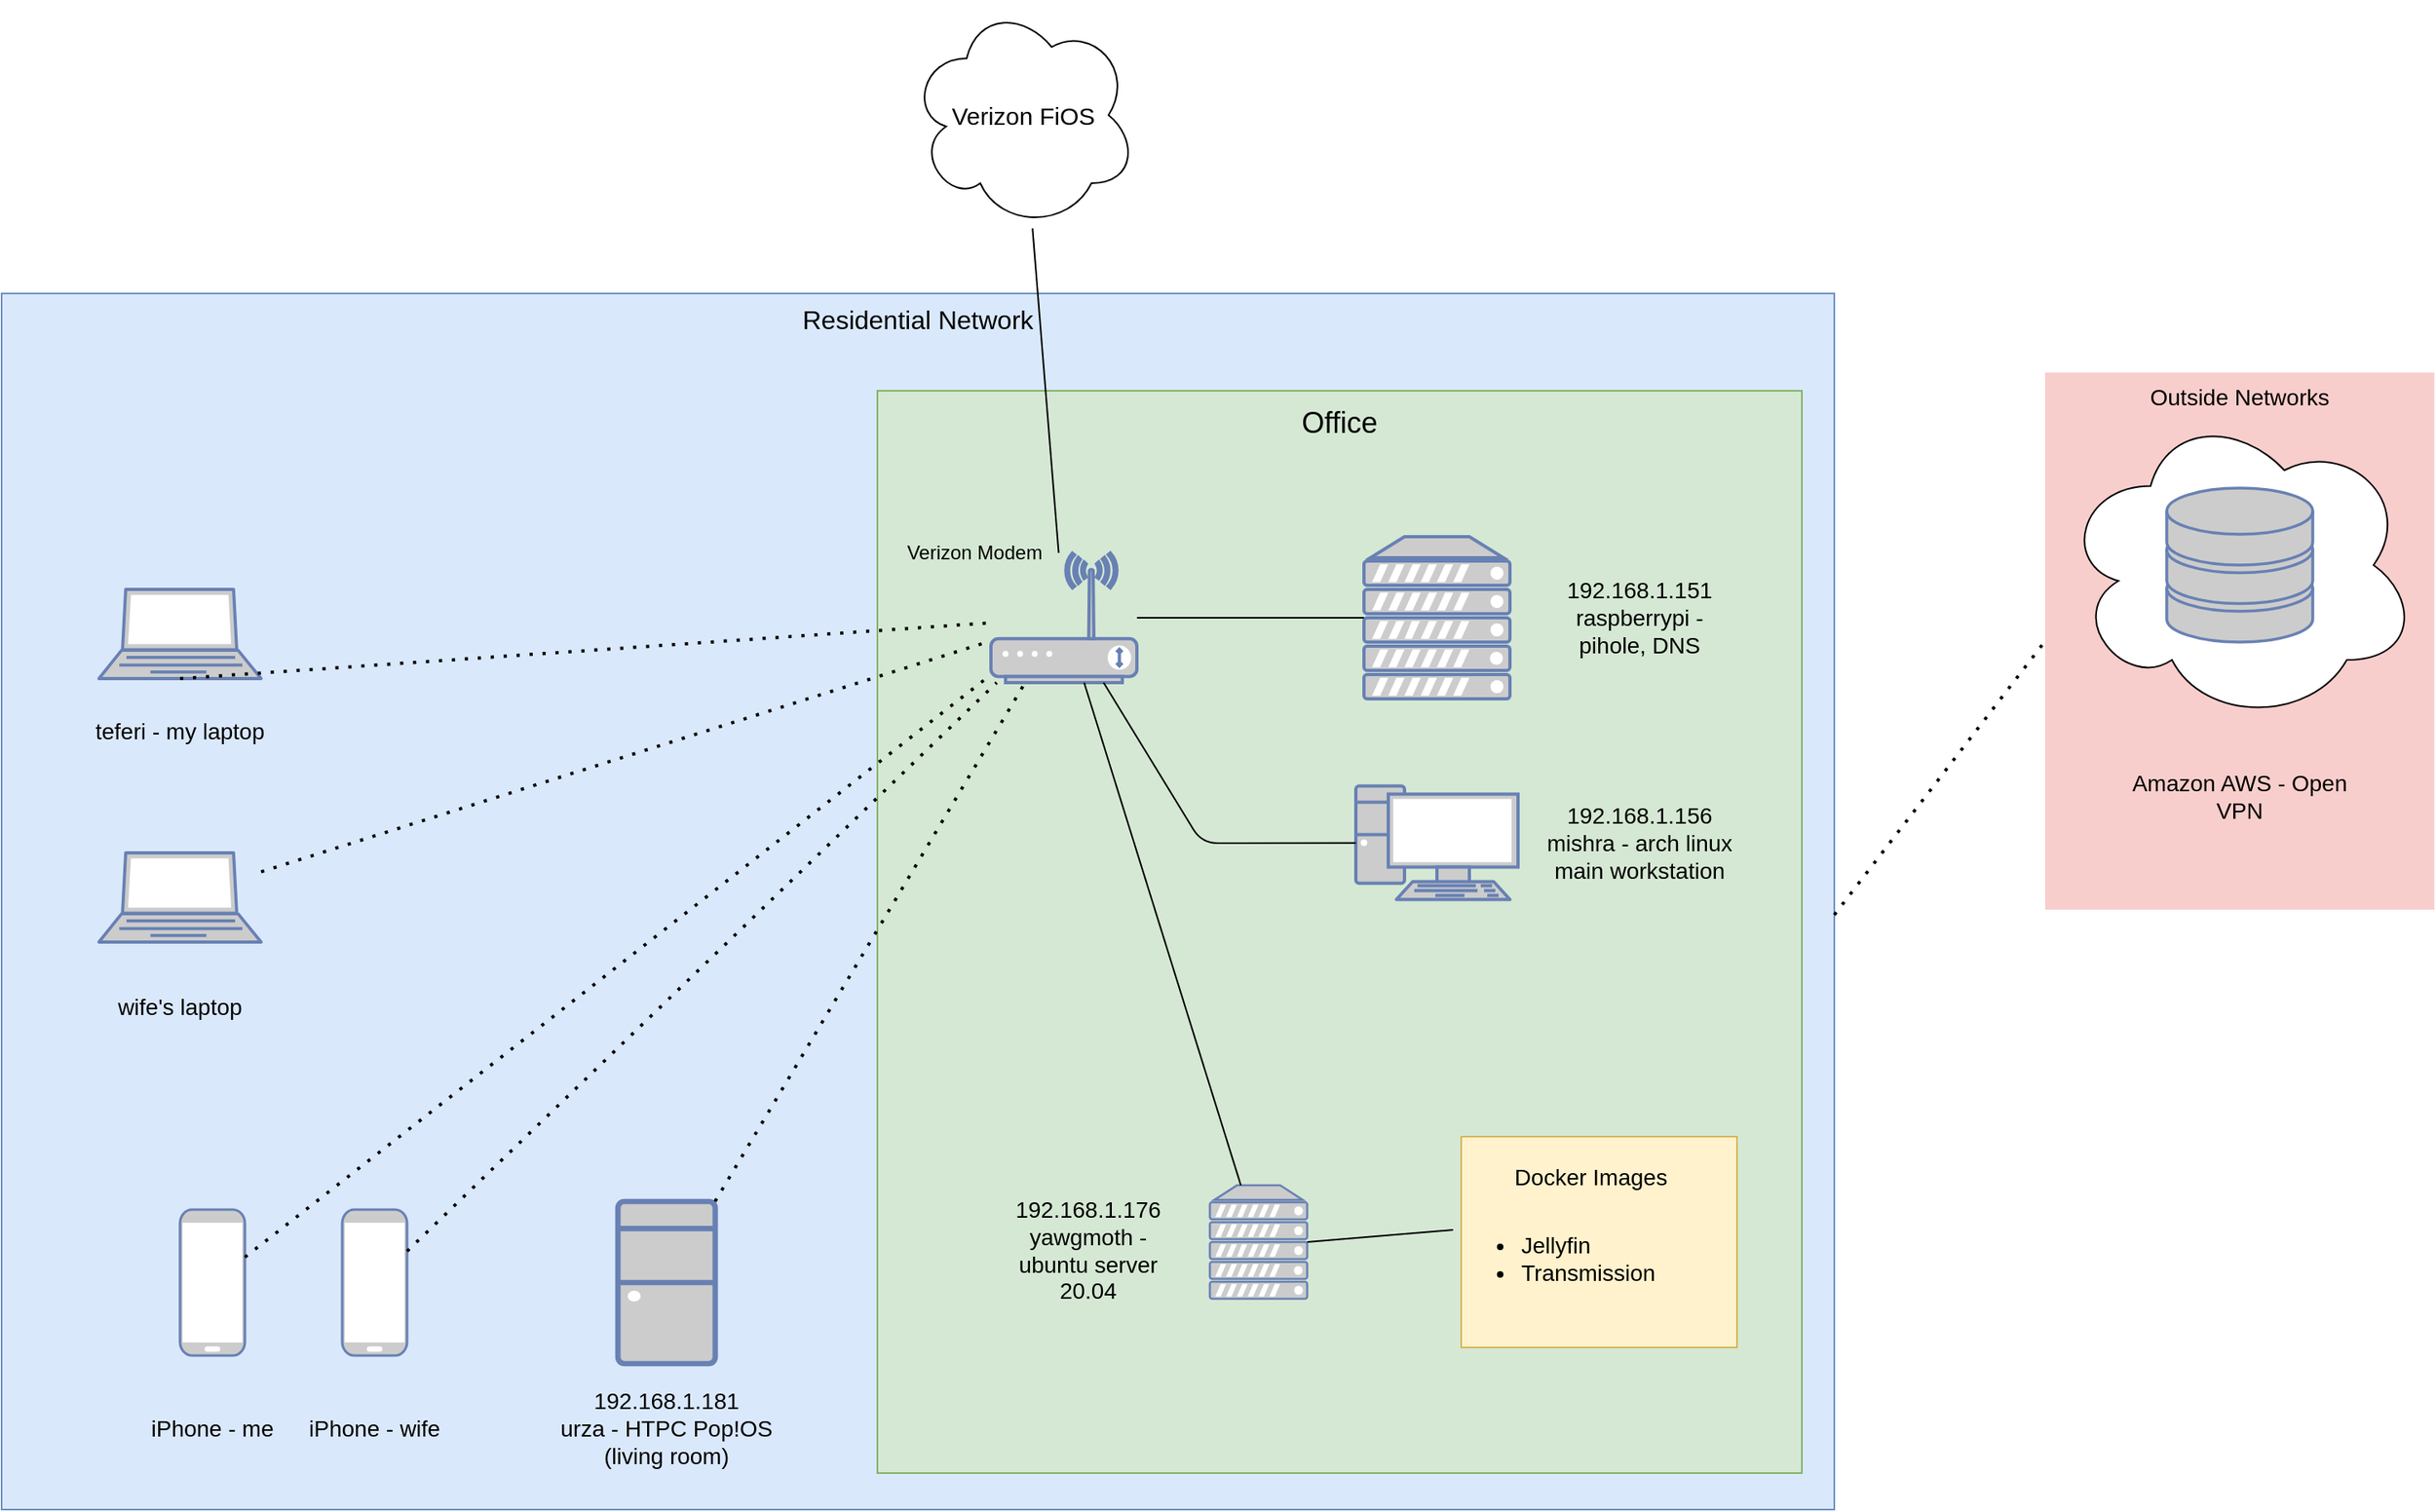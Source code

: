 <mxfile version="13.8.0" type="github">
  <diagram name="Page-1" id="e3a06f82-3646-2815-327d-82caf3d4e204">
    <mxGraphModel dx="2031" dy="1093" grid="1" gridSize="10" guides="1" tooltips="1" connect="1" arrows="1" fold="1" page="1" pageScale="1.5" pageWidth="1169" pageHeight="826" background="none" math="0" shadow="0">
      <root>
        <mxCell id="0" style=";html=1;" />
        <mxCell id="1" style=";html=1;" parent="0" />
        <mxCell id="6a7d8f32e03d9370-58" value="Residential Network " style="whiteSpace=wrap;html=1;fillColor=#dae8fc;fontSize=16;strokeColor=#6c8ebf;verticalAlign=top;" parent="1" vertex="1">
          <mxGeometry x="120" y="220" width="1130" height="750" as="geometry" />
        </mxCell>
        <mxCell id="6a7d8f32e03d9370-61" value="Outside Networks" style="whiteSpace=wrap;html=1;fillColor=#f8cecc;fontSize=14;strokeColor=none;verticalAlign=top;" parent="1" vertex="1">
          <mxGeometry x="1380" y="268.75" width="240" height="331.25" as="geometry" />
        </mxCell>
        <mxCell id="41_Zh8ns-fzk2qD9HTE4-48" value="" style="ellipse;shape=cloud;whiteSpace=wrap;html=1;fontSize=16;" parent="1" vertex="1">
          <mxGeometry x="1390" y="290" width="220" height="195" as="geometry" />
        </mxCell>
        <mxCell id="41_Zh8ns-fzk2qD9HTE4-44" value="" style="rounded=0;whiteSpace=wrap;html=1;fillColor=#d5e8d4;strokeColor=#82b366;" parent="1" vertex="1">
          <mxGeometry x="660" y="280" width="570" height="667.5" as="geometry" />
        </mxCell>
        <mxCell id="41_Zh8ns-fzk2qD9HTE4-1" value="&lt;font style=&quot;font-size: 15px&quot;&gt;Verizon FiOS&lt;/font&gt;" style="ellipse;shape=cloud;whiteSpace=wrap;html=1;" parent="1" vertex="1">
          <mxGeometry x="680" y="40" width="140" height="140" as="geometry" />
        </mxCell>
        <mxCell id="41_Zh8ns-fzk2qD9HTE4-5" value="" style="fontColor=#0066CC;verticalAlign=top;verticalLabelPosition=bottom;labelPosition=center;align=center;html=1;outlineConnect=0;fillColor=#CCCCCC;strokeColor=#6881B3;gradientColor=none;gradientDirection=north;strokeWidth=2;shape=mxgraph.networks.wireless_modem;" parent="1" vertex="1">
          <mxGeometry x="730" y="380" width="90" height="80" as="geometry" />
        </mxCell>
        <mxCell id="41_Zh8ns-fzk2qD9HTE4-6" value="" style="fontColor=#0066CC;verticalAlign=top;verticalLabelPosition=bottom;labelPosition=center;align=center;html=1;outlineConnect=0;fillColor=#CCCCCC;strokeColor=#6881B3;gradientColor=none;gradientDirection=north;strokeWidth=2;shape=mxgraph.networks.pc;" parent="1" vertex="1">
          <mxGeometry x="955" y="523.75" width="100" height="70" as="geometry" />
        </mxCell>
        <mxCell id="41_Zh8ns-fzk2qD9HTE4-8" value="" style="fontColor=#0066CC;verticalAlign=top;verticalLabelPosition=bottom;labelPosition=center;align=center;html=1;outlineConnect=0;fillColor=#CCCCCC;strokeColor=#6881B3;gradientColor=none;gradientDirection=north;strokeWidth=2;shape=mxgraph.networks.desktop_pc;" parent="1" vertex="1">
          <mxGeometry x="500" y="780" width="60" height="100" as="geometry" />
        </mxCell>
        <mxCell id="41_Zh8ns-fzk2qD9HTE4-10" value="" style="fontColor=#0066CC;verticalAlign=top;verticalLabelPosition=bottom;labelPosition=center;align=center;html=1;outlineConnect=0;fillColor=#CCCCCC;strokeColor=#6881B3;gradientColor=none;gradientDirection=north;strokeWidth=2;shape=mxgraph.networks.laptop;" parent="1" vertex="1">
          <mxGeometry x="180" y="565" width="100" height="55" as="geometry" />
        </mxCell>
        <mxCell id="41_Zh8ns-fzk2qD9HTE4-11" value="" style="fontColor=#0066CC;verticalAlign=top;verticalLabelPosition=bottom;labelPosition=center;align=center;html=1;outlineConnect=0;fillColor=#CCCCCC;strokeColor=#6881B3;gradientColor=none;gradientDirection=north;strokeWidth=2;shape=mxgraph.networks.laptop;" parent="1" vertex="1">
          <mxGeometry x="180" y="402.5" width="100" height="55" as="geometry" />
        </mxCell>
        <mxCell id="41_Zh8ns-fzk2qD9HTE4-13" value="" style="fontColor=#0066CC;verticalAlign=top;verticalLabelPosition=bottom;labelPosition=center;align=center;html=1;outlineConnect=0;fillColor=#CCCCCC;strokeColor=#6881B3;gradientColor=none;gradientDirection=north;strokeWidth=2;shape=mxgraph.networks.server;" parent="1" vertex="1">
          <mxGeometry x="865" y="770" width="60" height="70" as="geometry" />
        </mxCell>
        <mxCell id="41_Zh8ns-fzk2qD9HTE4-14" value="" style="fontColor=#0066CC;verticalAlign=top;verticalLabelPosition=bottom;labelPosition=center;align=center;html=1;outlineConnect=0;fillColor=#CCCCCC;strokeColor=#6881B3;gradientColor=none;gradientDirection=north;strokeWidth=2;shape=mxgraph.networks.server;" parent="1" vertex="1">
          <mxGeometry x="960" y="370" width="90" height="100" as="geometry" />
        </mxCell>
        <mxCell id="41_Zh8ns-fzk2qD9HTE4-17" value="" style="fontColor=#0066CC;verticalAlign=top;verticalLabelPosition=bottom;labelPosition=center;align=center;html=1;outlineConnect=0;fillColor=#CCCCCC;strokeColor=#6881B3;gradientColor=none;gradientDirection=north;strokeWidth=2;shape=mxgraph.networks.mobile;" parent="1" vertex="1">
          <mxGeometry x="230" y="785" width="40" height="90" as="geometry" />
        </mxCell>
        <mxCell id="41_Zh8ns-fzk2qD9HTE4-18" value="" style="fontColor=#0066CC;verticalAlign=top;verticalLabelPosition=bottom;labelPosition=center;align=center;html=1;outlineConnect=0;fillColor=#CCCCCC;strokeColor=#6881B3;gradientColor=none;gradientDirection=north;strokeWidth=2;shape=mxgraph.networks.mobile;" parent="1" vertex="1">
          <mxGeometry x="330" y="785" width="40" height="90" as="geometry" />
        </mxCell>
        <mxCell id="41_Zh8ns-fzk2qD9HTE4-21" value="" style="endArrow=none;html=1;" parent="1" source="41_Zh8ns-fzk2qD9HTE4-13" target="41_Zh8ns-fzk2qD9HTE4-5" edge="1">
          <mxGeometry width="50" height="50" relative="1" as="geometry">
            <mxPoint x="1000" y="530" as="sourcePoint" />
            <mxPoint x="1000" y="530" as="targetPoint" />
            <Array as="points" />
          </mxGeometry>
        </mxCell>
        <mxCell id="41_Zh8ns-fzk2qD9HTE4-22" value="" style="endArrow=none;html=1;" parent="1" source="41_Zh8ns-fzk2qD9HTE4-5" target="41_Zh8ns-fzk2qD9HTE4-6" edge="1">
          <mxGeometry width="50" height="50" relative="1" as="geometry">
            <mxPoint x="950" y="580" as="sourcePoint" />
            <mxPoint x="1000" y="530" as="targetPoint" />
            <Array as="points">
              <mxPoint x="860" y="559" />
            </Array>
          </mxGeometry>
        </mxCell>
        <mxCell id="41_Zh8ns-fzk2qD9HTE4-23" value="" style="endArrow=none;html=1;" parent="1" source="41_Zh8ns-fzk2qD9HTE4-14" target="41_Zh8ns-fzk2qD9HTE4-5" edge="1">
          <mxGeometry width="50" height="50" relative="1" as="geometry">
            <mxPoint x="950" y="580" as="sourcePoint" />
            <mxPoint x="1000" y="530" as="targetPoint" />
          </mxGeometry>
        </mxCell>
        <mxCell id="41_Zh8ns-fzk2qD9HTE4-24" value="" style="endArrow=none;dashed=1;html=1;dashPattern=1 3;strokeWidth=2;" parent="1" source="41_Zh8ns-fzk2qD9HTE4-8" target="41_Zh8ns-fzk2qD9HTE4-5" edge="1">
          <mxGeometry width="50" height="50" relative="1" as="geometry">
            <mxPoint x="950" y="580" as="sourcePoint" />
            <mxPoint x="1000" y="530" as="targetPoint" />
          </mxGeometry>
        </mxCell>
        <mxCell id="41_Zh8ns-fzk2qD9HTE4-25" value="" style="endArrow=none;dashed=1;html=1;dashPattern=1 3;strokeWidth=2;" parent="1" source="41_Zh8ns-fzk2qD9HTE4-18" target="41_Zh8ns-fzk2qD9HTE4-5" edge="1">
          <mxGeometry width="50" height="50" relative="1" as="geometry">
            <mxPoint x="950" y="580" as="sourcePoint" />
            <mxPoint x="1000" y="530" as="targetPoint" />
          </mxGeometry>
        </mxCell>
        <mxCell id="41_Zh8ns-fzk2qD9HTE4-26" value="" style="endArrow=none;dashed=1;html=1;dashPattern=1 3;strokeWidth=2;" parent="1" source="41_Zh8ns-fzk2qD9HTE4-17" target="41_Zh8ns-fzk2qD9HTE4-5" edge="1">
          <mxGeometry width="50" height="50" relative="1" as="geometry">
            <mxPoint x="950" y="580" as="sourcePoint" />
            <mxPoint x="1000" y="530" as="targetPoint" />
          </mxGeometry>
        </mxCell>
        <mxCell id="41_Zh8ns-fzk2qD9HTE4-27" value="" style="endArrow=none;dashed=1;html=1;dashPattern=1 3;strokeWidth=2;" parent="1" source="41_Zh8ns-fzk2qD9HTE4-10" target="41_Zh8ns-fzk2qD9HTE4-5" edge="1">
          <mxGeometry width="50" height="50" relative="1" as="geometry">
            <mxPoint x="950" y="580" as="sourcePoint" />
            <mxPoint x="1000" y="530" as="targetPoint" />
          </mxGeometry>
        </mxCell>
        <mxCell id="41_Zh8ns-fzk2qD9HTE4-28" value="" style="endArrow=none;dashed=1;html=1;dashPattern=1 3;strokeWidth=2;exitX=0.5;exitY=1;exitDx=0;exitDy=0;exitPerimeter=0;" parent="1" source="41_Zh8ns-fzk2qD9HTE4-11" target="41_Zh8ns-fzk2qD9HTE4-5" edge="1">
          <mxGeometry width="50" height="50" relative="1" as="geometry">
            <mxPoint x="950" y="580" as="sourcePoint" />
            <mxPoint x="1000" y="530" as="targetPoint" />
          </mxGeometry>
        </mxCell>
        <mxCell id="41_Zh8ns-fzk2qD9HTE4-31" value="&lt;div style=&quot;font-size: 14px;&quot;&gt;teferi - my laptop&lt;/div&gt;" style="text;html=1;strokeColor=none;fillColor=none;align=center;verticalAlign=middle;whiteSpace=wrap;rounded=0;fontSize=14;" parent="1" vertex="1">
          <mxGeometry x="170" y="470" width="120" height="40" as="geometry" />
        </mxCell>
        <mxCell id="41_Zh8ns-fzk2qD9HTE4-32" value="wife&#39;s laptop" style="text;html=1;strokeColor=none;fillColor=none;align=center;verticalAlign=middle;whiteSpace=wrap;rounded=0;fontSize=14;" parent="1" vertex="1">
          <mxGeometry x="170" y="640" width="120" height="40" as="geometry" />
        </mxCell>
        <mxCell id="41_Zh8ns-fzk2qD9HTE4-33" value="iPhone - me" style="text;html=1;strokeColor=none;fillColor=none;align=center;verticalAlign=middle;whiteSpace=wrap;rounded=0;fontSize=14;" parent="1" vertex="1">
          <mxGeometry x="190" y="900" width="120" height="40" as="geometry" />
        </mxCell>
        <mxCell id="41_Zh8ns-fzk2qD9HTE4-34" value="iPhone - wife" style="text;html=1;strokeColor=none;fillColor=none;align=center;verticalAlign=middle;whiteSpace=wrap;rounded=0;fontSize=14;" parent="1" vertex="1">
          <mxGeometry x="290" y="900" width="120" height="40" as="geometry" />
        </mxCell>
        <mxCell id="41_Zh8ns-fzk2qD9HTE4-35" value="&lt;div&gt;192.168.1.181&lt;br&gt;&lt;/div&gt;&lt;div&gt;urza - HTPC Pop!OS (living room)&lt;/div&gt;" style="text;html=1;strokeColor=none;fillColor=none;align=center;verticalAlign=middle;whiteSpace=wrap;rounded=0;fontSize=14;" parent="1" vertex="1">
          <mxGeometry x="460" y="900" width="140" height="40" as="geometry" />
        </mxCell>
        <mxCell id="41_Zh8ns-fzk2qD9HTE4-36" value="192.168.1.151&lt;br style=&quot;font-size: 14px;&quot;&gt;&lt;div style=&quot;font-size: 14px;&quot;&gt;raspberrypi - pihole, DNS&lt;/div&gt;" style="text;html=1;strokeColor=none;fillColor=none;align=center;verticalAlign=middle;whiteSpace=wrap;rounded=0;fontSize=14;" parent="1" vertex="1">
          <mxGeometry x="1070" y="400" width="120" height="40" as="geometry" />
        </mxCell>
        <mxCell id="41_Zh8ns-fzk2qD9HTE4-37" value="&lt;div style=&quot;font-size: 14px;&quot;&gt;192.168.1.156&lt;br style=&quot;font-size: 14px;&quot;&gt;&lt;/div&gt;&lt;div style=&quot;font-size: 14px;&quot;&gt;mishra - arch linux&lt;/div&gt;&lt;div style=&quot;font-size: 14px;&quot;&gt;main workstation&lt;br style=&quot;font-size: 14px;&quot;&gt;&lt;/div&gt;" style="text;html=1;strokeColor=none;fillColor=none;align=center;verticalAlign=middle;whiteSpace=wrap;rounded=0;fontSize=14;" parent="1" vertex="1">
          <mxGeometry x="1070" y="538.75" width="120" height="40" as="geometry" />
        </mxCell>
        <mxCell id="41_Zh8ns-fzk2qD9HTE4-38" value="&lt;div style=&quot;font-size: 14px;&quot;&gt;192.168.1.176&lt;br style=&quot;font-size: 14px;&quot;&gt;&lt;/div&gt;&lt;div style=&quot;font-size: 14px;&quot;&gt;yawgmoth - ubuntu server 20.04&lt;/div&gt;" style="text;html=1;strokeColor=none;fillColor=none;align=center;verticalAlign=middle;whiteSpace=wrap;rounded=0;fontSize=14;" parent="1" vertex="1">
          <mxGeometry x="730" y="770" width="120" height="80" as="geometry" />
        </mxCell>
        <mxCell id="41_Zh8ns-fzk2qD9HTE4-42" value="" style="rounded=0;whiteSpace=wrap;html=1;fillColor=#fff2cc;strokeColor=#d6b656;" parent="1" vertex="1">
          <mxGeometry x="1020" y="740" width="170" height="130" as="geometry" />
        </mxCell>
        <mxCell id="41_Zh8ns-fzk2qD9HTE4-43" value="Docker Images" style="text;html=1;strokeColor=none;fillColor=none;align=center;verticalAlign=middle;whiteSpace=wrap;rounded=0;fontSize=14;" parent="1" vertex="1">
          <mxGeometry x="1010" y="745" width="180" height="40" as="geometry" />
        </mxCell>
        <mxCell id="41_Zh8ns-fzk2qD9HTE4-46" value="Office" style="text;html=1;strokeColor=none;fillColor=none;align=center;verticalAlign=middle;whiteSpace=wrap;rounded=0;fontSize=18;" parent="1" vertex="1">
          <mxGeometry x="865" y="280" width="160" height="40" as="geometry" />
        </mxCell>
        <mxCell id="41_Zh8ns-fzk2qD9HTE4-47" value="" style="fontColor=#0066CC;verticalAlign=top;verticalLabelPosition=bottom;labelPosition=center;align=center;html=1;outlineConnect=0;fillColor=#CCCCCC;strokeColor=#6881B3;gradientColor=none;gradientDirection=north;strokeWidth=2;shape=mxgraph.networks.storage;" parent="1" vertex="1">
          <mxGeometry x="1455" y="340" width="90" height="95" as="geometry" />
        </mxCell>
        <mxCell id="41_Zh8ns-fzk2qD9HTE4-50" value="" style="endArrow=none;html=1;fontSize=16;" parent="1" source="41_Zh8ns-fzk2qD9HTE4-5" target="41_Zh8ns-fzk2qD9HTE4-1" edge="1">
          <mxGeometry width="50" height="50" relative="1" as="geometry">
            <mxPoint x="920" y="420" as="sourcePoint" />
            <mxPoint x="970" y="370" as="targetPoint" />
          </mxGeometry>
        </mxCell>
        <mxCell id="41_Zh8ns-fzk2qD9HTE4-52" value="&lt;ul style=&quot;font-size: 14px&quot;&gt;&lt;li style=&quot;font-size: 14px&quot;&gt;Jellyfin&lt;/li&gt;&lt;li style=&quot;font-size: 14px&quot;&gt;Transmission&lt;/li&gt;&lt;/ul&gt;" style="text;html=1;strokeColor=none;fillColor=none;align=left;verticalAlign=middle;whiteSpace=wrap;rounded=0;fontSize=14;" parent="1" vertex="1">
          <mxGeometry x="1015" y="780" width="180" height="70" as="geometry" />
        </mxCell>
        <mxCell id="41_Zh8ns-fzk2qD9HTE4-53" value="Amazon AWS - Open VPN" style="text;html=1;strokeColor=none;fillColor=none;align=center;verticalAlign=middle;whiteSpace=wrap;rounded=0;fontSize=14;" parent="1" vertex="1">
          <mxGeometry x="1420" y="510" width="160" height="40" as="geometry" />
        </mxCell>
        <mxCell id="41_Zh8ns-fzk2qD9HTE4-58" value="" style="endArrow=none;html=1;fontSize=18;exitX=1;exitY=0.5;exitDx=0;exitDy=0;exitPerimeter=0;entryX=0;entryY=0.25;entryDx=0;entryDy=0;" parent="1" source="41_Zh8ns-fzk2qD9HTE4-13" target="41_Zh8ns-fzk2qD9HTE4-52" edge="1">
          <mxGeometry width="50" height="50" relative="1" as="geometry">
            <mxPoint x="890" y="650" as="sourcePoint" />
            <mxPoint x="940" y="600" as="targetPoint" />
          </mxGeometry>
        </mxCell>
        <mxCell id="41_Zh8ns-fzk2qD9HTE4-61" value="" style="endArrow=none;dashed=1;html=1;dashPattern=1 3;strokeWidth=2;fontSize=18;entryX=0;entryY=0.5;entryDx=0;entryDy=0;exitX=1;exitY=0.511;exitDx=0;exitDy=0;exitPerimeter=0;" parent="1" source="6a7d8f32e03d9370-58" target="6a7d8f32e03d9370-61" edge="1">
          <mxGeometry width="50" height="50" relative="1" as="geometry">
            <mxPoint x="890" y="620" as="sourcePoint" />
            <mxPoint x="940" y="570" as="targetPoint" />
          </mxGeometry>
        </mxCell>
        <mxCell id="U6IUSwSVKKpzj83-F7eM-1" value="Verizon Modem" style="text;html=1;strokeColor=none;fillColor=none;align=center;verticalAlign=middle;whiteSpace=wrap;rounded=0;" vertex="1" parent="1">
          <mxGeometry x="660" y="370" width="120" height="20" as="geometry" />
        </mxCell>
      </root>
    </mxGraphModel>
  </diagram>
</mxfile>
